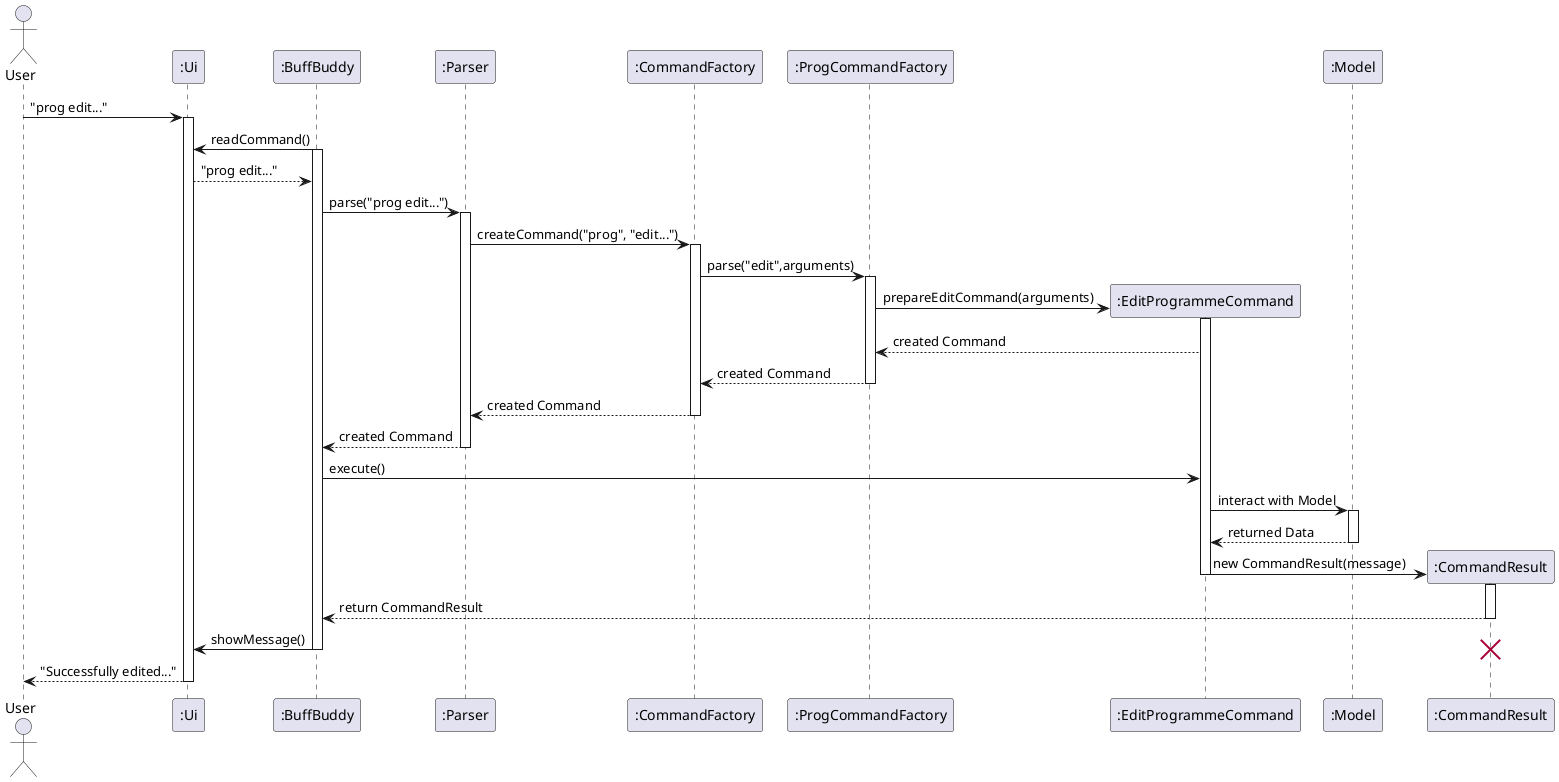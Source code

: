 @startuml
actor User
participant ":Ui" as Ui 
participant ":BuffBuddy" as BuffBuddy 
participant ":Parser" as Parser
participant ":CommandFactory" as CommandFactory 
participant ":ProgCommandFactory" as ProgCommandFactory
participant ":EditProgrammeCommand" as Command
participant ":Model" as Model
participant ":CommandResult" as CommandResult


User -> Ui : "prog edit..."
activate Ui
BuffBuddy -> Ui: readCommand()
activate BuffBuddy
Ui --> BuffBuddy : "prog edit..."

BuffBuddy -> Parser : parse("prog edit...")
activate Parser

Parser -> CommandFactory : createCommand("prog", "edit...")

activate CommandFactory

CommandFactory -> ProgCommandFactory : parse("edit",arguments)
activate ProgCommandFactory

create Command
ProgCommandFactory -> Command : prepareEditCommand(arguments)
activate Command
ProgCommandFactory <-- Command: created Command
CommandFactory <-- ProgCommandFactory: created Command
deactivate ProgCommandFactory
Parser <-- CommandFactory: created Command
deactivate CommandFactory
BuffBuddy <-- Parser: created Command
deactivate Parser


BuffBuddy -> Command : execute()


Command -> Model : interact with Model
activate Model
Command <-- Model: returned Data
deactivate Model

create CommandResult
Command -> CommandResult: new CommandResult(message)


deactivate Command
activate CommandResult
BuffBuddy <-- CommandResult : return CommandResult
deactivate CommandResult
BuffBuddy -> Ui : showMessage()

deactivate BuffBuddy
destroy CommandResult
User <-- Ui : "Successfully edited..."
deactivate Ui


@enduml